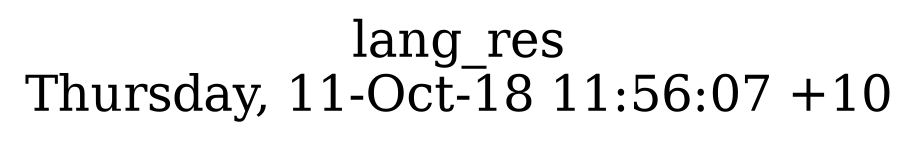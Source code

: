 digraph G {
fontsize="24";
label="lang_res\nThursday, 11-Oct-18 11:56:07 +10";
nojustify=true;
ordering=out;
rankdir=LR;
size="30";
}
